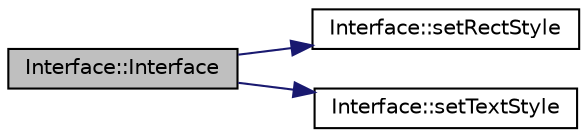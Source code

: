 digraph "Interface::Interface"
{
 // LATEX_PDF_SIZE
  edge [fontname="Helvetica",fontsize="10",labelfontname="Helvetica",labelfontsize="10"];
  node [fontname="Helvetica",fontsize="10",shape=record];
  rankdir="LR";
  Node1 [label="Interface::Interface",height=0.2,width=0.4,color="black", fillcolor="grey75", style="filled", fontcolor="black",tooltip=" "];
  Node1 -> Node2 [color="midnightblue",fontsize="10",style="solid",fontname="Helvetica"];
  Node2 [label="Interface::setRectStyle",height=0.2,width=0.4,color="black", fillcolor="white", style="filled",URL="$class_interface.html#a819c94844f0679a8d4968af2cbf4ede6",tooltip="Ustawia styl dla obiektu klasy sf::RectangleShape."];
  Node1 -> Node3 [color="midnightblue",fontsize="10",style="solid",fontname="Helvetica"];
  Node3 [label="Interface::setTextStyle",height=0.2,width=0.4,color="black", fillcolor="white", style="filled",URL="$class_interface.html#a452c32b70bad9f2ae697adda28a9dba0",tooltip="Ustawia styl dla obiektu klasy sf::Text."];
}
